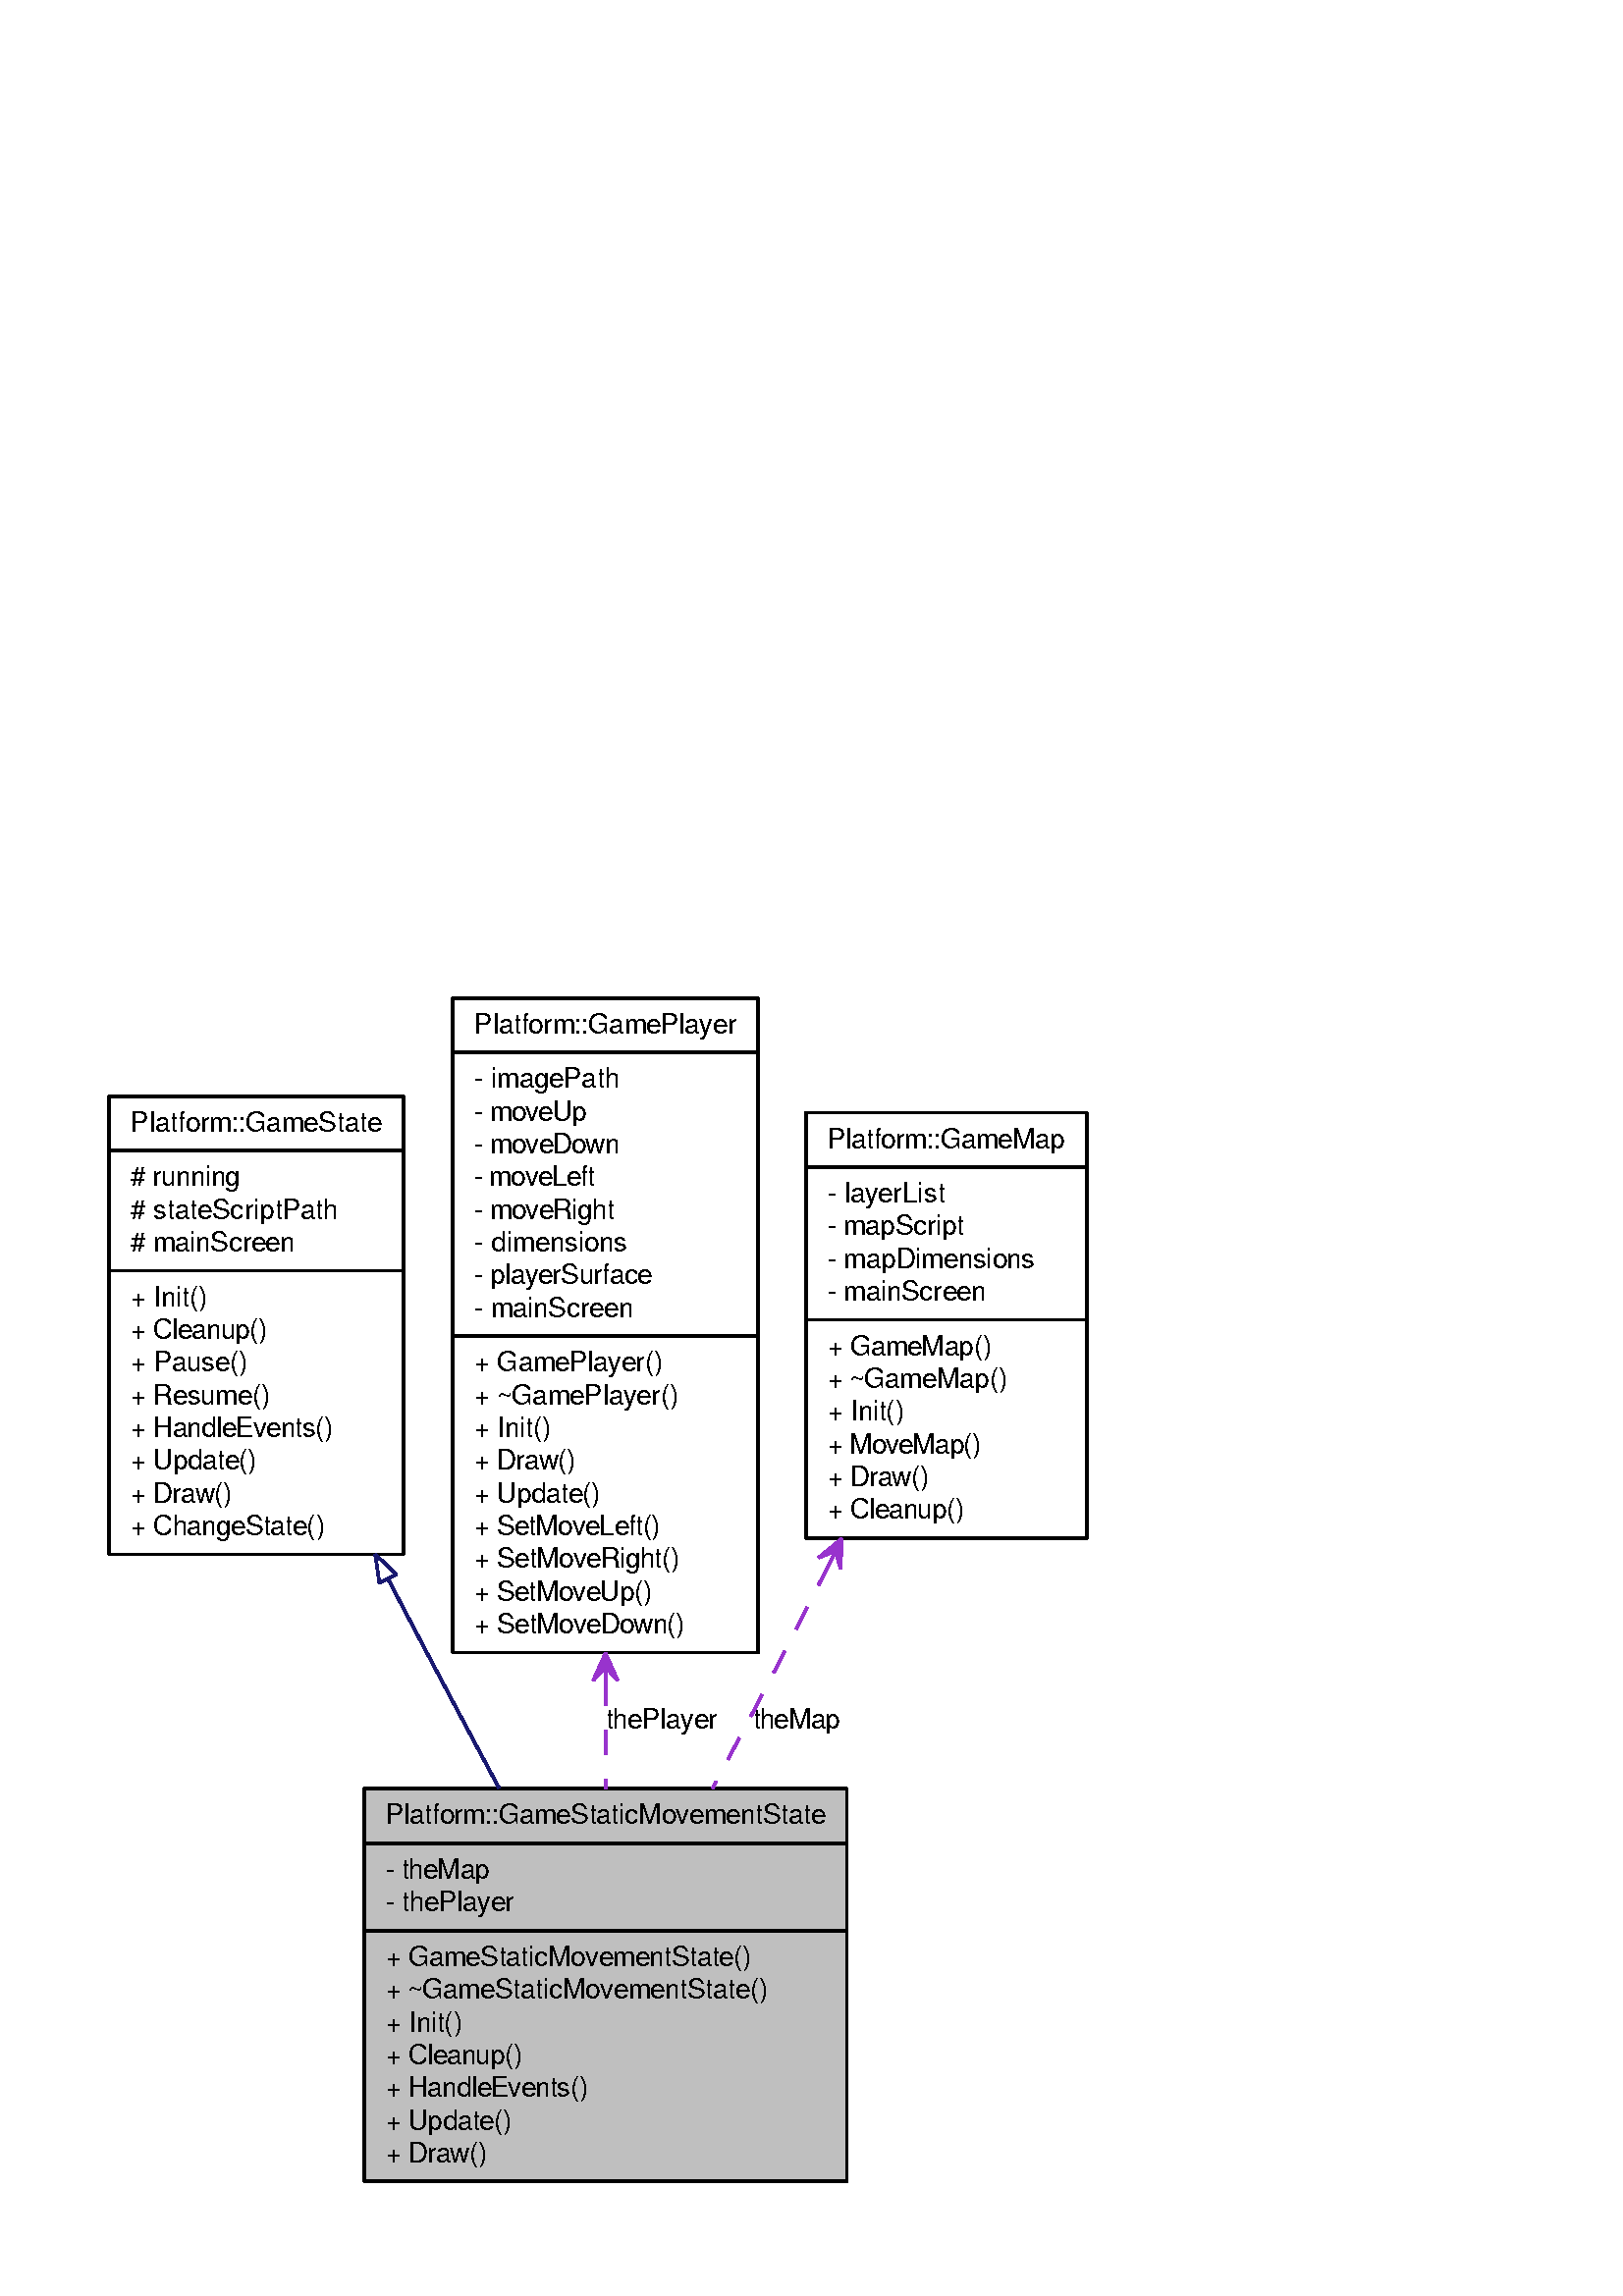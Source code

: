 %!PS-Adobe-3.0
%%Pages: (atend)
%%BoundingBox: (atend)
%%EndComments
save
%%BeginProlog
/DotDict 200 dict def
DotDict begin

/setupLatin1 {
mark
/EncodingVector 256 array def
 EncodingVector 0

ISOLatin1Encoding 0 255 getinterval putinterval
EncodingVector 45 /hyphen put

% Set up ISO Latin 1 character encoding
/starnetISO {
        dup dup findfont dup length dict begin
        { 1 index /FID ne { def }{ pop pop } ifelse
        } forall
        /Encoding EncodingVector def
        currentdict end definefont
} def
/Times-Roman starnetISO def
/Times-Italic starnetISO def
/Times-Bold starnetISO def
/Times-BoldItalic starnetISO def
/Helvetica starnetISO def
/Helvetica-Oblique starnetISO def
/Helvetica-Bold starnetISO def
/Helvetica-BoldOblique starnetISO def
/Courier starnetISO def
/Courier-Oblique starnetISO def
/Courier-Bold starnetISO def
/Courier-BoldOblique starnetISO def
cleartomark
} bind def

%%BeginResource: procset graphviz 0 0
/coord-font-family /Times-Roman def
/default-font-family /Times-Roman def
/coordfont coord-font-family findfont 8 scalefont def

/InvScaleFactor 1.0 def
/set_scale {
       dup 1 exch div /InvScaleFactor exch def
       scale
} bind def

% styles
/solid { [] 0 setdash } bind def
/dashed { [9 InvScaleFactor mul dup ] 0 setdash } bind def
/dotted { [1 InvScaleFactor mul 6 InvScaleFactor mul] 0 setdash } bind def
/invis {/fill {newpath} def /stroke {newpath} def /show {pop newpath} def} bind def
/bold { 2 setlinewidth } bind def
/filled { } bind def
/unfilled { } bind def
/rounded { } bind def
/diagonals { } bind def

% hooks for setting color 
/nodecolor { sethsbcolor } bind def
/edgecolor { sethsbcolor } bind def
/graphcolor { sethsbcolor } bind def
/nopcolor {pop pop pop} bind def

/beginpage {	% i j npages
	/npages exch def
	/j exch def
	/i exch def
	/str 10 string def
	npages 1 gt {
		gsave
			coordfont setfont
			0 0 moveto
			(\() show i str cvs show (,) show j str cvs show (\)) show
		grestore
	} if
} bind def

/set_font {
	findfont exch
	scalefont setfont
} def

% draw text fitted to its expected width
/alignedtext {			% width text
	/text exch def
	/width exch def
	gsave
		width 0 gt {
			[] 0 setdash
			text stringwidth pop width exch sub text length div 0 text ashow
		} if
	grestore
} def

/boxprim {				% xcorner ycorner xsize ysize
		4 2 roll
		moveto
		2 copy
		exch 0 rlineto
		0 exch rlineto
		pop neg 0 rlineto
		closepath
} bind def

/ellipse_path {
	/ry exch def
	/rx exch def
	/y exch def
	/x exch def
	matrix currentmatrix
	newpath
	x y translate
	rx ry scale
	0 0 1 0 360 arc
	setmatrix
} bind def

/endpage { showpage } bind def
/showpage { } def

/layercolorseq
	[	% layer color sequence - darkest to lightest
		[0 0 0]
		[.2 .8 .8]
		[.4 .8 .8]
		[.6 .8 .8]
		[.8 .8 .8]
	]
def

/layerlen layercolorseq length def

/setlayer {/maxlayer exch def /curlayer exch def
	layercolorseq curlayer 1 sub layerlen mod get
	aload pop sethsbcolor
	/nodecolor {nopcolor} def
	/edgecolor {nopcolor} def
	/graphcolor {nopcolor} def
} bind def

/onlayer { curlayer ne {invis} if } def

/onlayers {
	/myupper exch def
	/mylower exch def
	curlayer mylower lt
	curlayer myupper gt
	or
	{invis} if
} def

/curlayer 0 def

%%EndResource
%%EndProlog
%%BeginSetup
14 default-font-family set_font
1 setmiterlimit
% /arrowlength 10 def
% /arrowwidth 5 def

% make sure pdfmark is harmless for PS-interpreters other than Distiller
/pdfmark where {pop} {userdict /pdfmark /cleartomark load put} ifelse
% make '<<' and '>>' safe on PS Level 1 devices
/languagelevel where {pop languagelevel}{1} ifelse
2 lt {
    userdict (<<) cvn ([) cvn load put
    userdict (>>) cvn ([) cvn load put
} if

%%EndSetup
setupLatin1
%%Page: 1 1
%%PageBoundingBox: 36 36 402 480
%%PageOrientation: Portrait
0 0 1 beginpage
gsave
36 36 366 444 boxprim clip newpath
1 1 set_scale 0 rotate 40 41 translate
% Node1
gsave
0 0 0.749 nodecolor
newpath 93.5 1 moveto
93.5 145 lineto
270.5 145 lineto
270.5 1 lineto
closepath fill
1 setlinewidth
filled
0 0 0 nodecolor
newpath 93.5 1 moveto
93.5 145 lineto
270.5 145 lineto
270.5 1 lineto
closepath stroke
0 0 0 nodecolor
10 /FreeSans set_font
101.5 132 moveto 161 (Platform::GameStaticMovementState) alignedtext
1 setlinewidth
filled
0 0 0 nodecolor
newpath 93.5 125 moveto
270.5 125 lineto
stroke
0 0 0 nodecolor
10 /FreeSans set_font
101.5 112 moveto 38 (- theMap) alignedtext
0 0 0 nodecolor
10 /FreeSans set_font
101.5 100 moveto 47 (- thePlayer) alignedtext
1 setlinewidth
filled
0 0 0 nodecolor
newpath 93.5 93 moveto
270.5 93 lineto
stroke
0 0 0 nodecolor
10 /FreeSans set_font
101.5 80 moveto 134 (+ GameStaticMovementState\(\)) alignedtext
0 0 0 nodecolor
10 /FreeSans set_font
101.5 68 moveto 140 (+ ~GameStaticMovementState\(\)) alignedtext
0 0 0 nodecolor
10 /FreeSans set_font
101.5 56 moveto 28 (+ Init\(\)) alignedtext
0 0 0 nodecolor
10 /FreeSans set_font
101.5 44 moveto 50 (+ Cleanup\(\)) alignedtext
0 0 0 nodecolor
10 /FreeSans set_font
101.5 32 moveto 74 (+ HandleEvents\(\)) alignedtext
0 0 0 nodecolor
10 /FreeSans set_font
101.5 20 moveto 46 (+ Update\(\)) alignedtext
0 0 0 nodecolor
10 /FreeSans set_font
101.5 8 moveto 37 (+ Draw\(\)) alignedtext
grestore
% Node2
gsave
[ /Rect [ 0 230.5 108 399.5 ]
  /Border [ 0 0 0 ]
  /Action << /Subtype /URI /URI ($d4/d4f/class_platform_1_1_game_state.html) >>
  /Subtype /Link
/ANN pdfmark
0 0 1 nodecolor
newpath 0 231 moveto
0 399 lineto
108 399 lineto
108 231 lineto
closepath fill
1 setlinewidth
filled
0 0 0 nodecolor
newpath 0 231 moveto
0 399 lineto
108 399 lineto
108 231 lineto
closepath stroke
0 0 0 nodecolor
10 /FreeSans set_font
8 386 moveto 92 (Platform::GameState) alignedtext
1 setlinewidth
filled
0 0 0 nodecolor
newpath 0 379 moveto
108 379 lineto
stroke
0 0 0 nodecolor
10 /FreeSans set_font
8 366 moveto 40 (# running) alignedtext
0 0 0 nodecolor
10 /FreeSans set_font
8 354 moveto 76 (# stateScriptPath) alignedtext
0 0 0 nodecolor
10 /FreeSans set_font
8 342 moveto 60 (# mainScreen) alignedtext
1 setlinewidth
filled
0 0 0 nodecolor
newpath 0 335 moveto
108 335 lineto
stroke
0 0 0 nodecolor
10 /FreeSans set_font
8 322 moveto 28 (+ Init\(\)) alignedtext
0 0 0 nodecolor
10 /FreeSans set_font
8 310 moveto 50 (+ Cleanup\(\)) alignedtext
0 0 0 nodecolor
10 /FreeSans set_font
8 298 moveto 43 (+ Pause\(\)) alignedtext
0 0 0 nodecolor
10 /FreeSans set_font
8 286 moveto 51 (+ Resume\(\)) alignedtext
0 0 0 nodecolor
10 /FreeSans set_font
8 274 moveto 74 (+ HandleEvents\(\)) alignedtext
0 0 0 nodecolor
10 /FreeSans set_font
8 262 moveto 46 (+ Update\(\)) alignedtext
0 0 0 nodecolor
10 /FreeSans set_font
8 250 moveto 37 (+ Draw\(\)) alignedtext
0 0 0 nodecolor
10 /FreeSans set_font
8 238 moveto 71 (+ ChangeState\(\)) alignedtext
grestore
% Node2->Node1
gsave
1 setlinewidth
solid
0.667 0.776 0.439 edgecolor
newpath 102.31 221.92 moveto
107.25 212.48 112.22 203.04 117 194 curveto
125.36 178.19 134.4 161.26 143.01 145.22 curveto
stroke
1 setlinewidth
solid
0.667 0.776 0.439 edgecolor
newpath 99.11 220.47 moveto
97.58 230.96 lineto
105.32 223.72 lineto
closepath stroke
grestore
% Node3
gsave
[ /Rect [ 126 194.5 238 435.5 ]
  /Border [ 0 0 0 ]
  /Action << /Subtype /URI /URI ($d4/d4e/class_platform_1_1_game_player.html) >>
  /Subtype /Link
/ANN pdfmark
0 0 1 nodecolor
newpath 126 195 moveto
126 435 lineto
238 435 lineto
238 195 lineto
closepath fill
1 setlinewidth
filled
0 0 0 nodecolor
newpath 126 195 moveto
126 435 lineto
238 435 lineto
238 195 lineto
closepath stroke
0 0 0 nodecolor
10 /FreeSans set_font
134 422 moveto 96 (Platform::GamePlayer) alignedtext
1 setlinewidth
filled
0 0 0 nodecolor
newpath 126 415 moveto
238 415 lineto
stroke
0 0 0 nodecolor
10 /FreeSans set_font
134 402 moveto 53 (- imagePath) alignedtext
0 0 0 nodecolor
10 /FreeSans set_font
134 390 moveto 41 (- moveUp) alignedtext
0 0 0 nodecolor
10 /FreeSans set_font
134 378 moveto 53 (- moveDown) alignedtext
0 0 0 nodecolor
10 /FreeSans set_font
134 366 moveto 44 (- moveLeft) alignedtext
0 0 0 nodecolor
10 /FreeSans set_font
134 354 moveto 51 (- moveRight) alignedtext
0 0 0 nodecolor
10 /FreeSans set_font
134 342 moveto 56 (- dimensions) alignedtext
0 0 0 nodecolor
10 /FreeSans set_font
134 330 moveto 65 (- playerSurface) alignedtext
0 0 0 nodecolor
10 /FreeSans set_font
134 318 moveto 58 (- mainScreen) alignedtext
1 setlinewidth
filled
0 0 0 nodecolor
newpath 126 311 moveto
238 311 lineto
stroke
0 0 0 nodecolor
10 /FreeSans set_font
134 298 moveto 69 (+ GamePlayer\(\)) alignedtext
0 0 0 nodecolor
10 /FreeSans set_font
134 286 moveto 75 (+ ~GamePlayer\(\)) alignedtext
0 0 0 nodecolor
10 /FreeSans set_font
134 274 moveto 28 (+ Init\(\)) alignedtext
0 0 0 nodecolor
10 /FreeSans set_font
134 262 moveto 37 (+ Draw\(\)) alignedtext
0 0 0 nodecolor
10 /FreeSans set_font
134 250 moveto 46 (+ Update\(\)) alignedtext
0 0 0 nodecolor
10 /FreeSans set_font
134 238 moveto 68 (+ SetMoveLeft\(\)) alignedtext
0 0 0 nodecolor
10 /FreeSans set_font
134 226 moveto 75 (+ SetMoveRight\(\)) alignedtext
0 0 0 nodecolor
10 /FreeSans set_font
134 214 moveto 65 (+ SetMoveUp\(\)) alignedtext
0 0 0 nodecolor
10 /FreeSans set_font
134 202 moveto 77 (+ SetMoveDown\(\)) alignedtext
grestore
% Node3->Node1
gsave
1 setlinewidth
dashed
0.776 0.753 0.804 edgecolor
newpath 182 184.38 moveto
182 170.9 182 157.58 182 145.1 curveto
stroke
0.776 0.753 0.804 edgecolor
newpath 182 194.71 moveto
177.5 184.71 lineto
182 189.71 lineto
182 184.71 lineto
182 184.71 lineto
182 184.71 lineto
182 189.71 lineto
186.5 184.71 lineto
182 194.71 lineto
closepath fill
1 setlinewidth
solid
0.776 0.753 0.804 edgecolor
newpath 182 194.71 moveto
177.5 184.71 lineto
182 189.71 lineto
182 184.71 lineto
182 184.71 lineto
182 184.71 lineto
182 189.71 lineto
186.5 184.71 lineto
182 194.71 lineto
closepath stroke
0 0 0 edgecolor
10 /FreeSans set_font
182 167 moveto 41 (thePlayer) alignedtext
grestore
% Node4
gsave
[ /Rect [ 256 236.5 358 393.5 ]
  /Border [ 0 0 0 ]
  /Action << /Subtype /URI /URI ($de/db6/class_platform_1_1_game_map.html) >>
  /Subtype /Link
/ANN pdfmark
0 0 1 nodecolor
newpath 255.5 237 moveto
255.5 393 lineto
358.5 393 lineto
358.5 237 lineto
closepath fill
1 setlinewidth
filled
0 0 0 nodecolor
newpath 255.5 237 moveto
255.5 393 lineto
358.5 393 lineto
358.5 237 lineto
closepath stroke
0 0 0 nodecolor
10 /FreeSans set_font
263.5 380 moveto 87 (Platform::GameMap) alignedtext
1 setlinewidth
filled
0 0 0 nodecolor
newpath 255.5 373 moveto
358.5 373 lineto
stroke
0 0 0 nodecolor
10 /FreeSans set_font
263.5 360 moveto 43 (- layerList) alignedtext
0 0 0 nodecolor
10 /FreeSans set_font
263.5 348 moveto 50 (- mapScript) alignedtext
0 0 0 nodecolor
10 /FreeSans set_font
263.5 336 moveto 76 (- mapDimensions) alignedtext
0 0 0 nodecolor
10 /FreeSans set_font
263.5 324 moveto 58 (- mainScreen) alignedtext
1 setlinewidth
filled
0 0 0 nodecolor
newpath 255.5 317 moveto
358.5 317 lineto
stroke
0 0 0 nodecolor
10 /FreeSans set_font
263.5 304 moveto 60 (+ GameMap\(\)) alignedtext
0 0 0 nodecolor
10 /FreeSans set_font
263.5 292 moveto 66 (+ ~GameMap\(\)) alignedtext
0 0 0 nodecolor
10 /FreeSans set_font
263.5 280 moveto 28 (+ Init\(\)) alignedtext
0 0 0 nodecolor
10 /FreeSans set_font
263.5 268 moveto 56 (+ MoveMap\(\)) alignedtext
0 0 0 nodecolor
10 /FreeSans set_font
263.5 256 moveto 37 (+ Draw\(\)) alignedtext
0 0 0 nodecolor
10 /FreeSans set_font
263.5 244 moveto 50 (+ Cleanup\(\)) alignedtext
grestore
% Node4->Node1
gsave
1 setlinewidth
dashed
0.776 0.753 0.804 edgecolor
newpath 264.1 227.64 moveto
258.41 216.29 252.6 204.85 247 194 curveto
238.79 178.11 229.82 161.14 221.23 145.1 curveto
stroke
0.776 0.753 0.804 edgecolor
newpath 268.64 236.7 moveto
260.14 229.78 lineto
266.4 232.23 lineto
264.16 227.76 lineto
264.16 227.76 lineto
264.16 227.76 lineto
266.4 232.23 lineto
268.19 225.75 lineto
268.64 236.7 lineto
closepath fill
1 setlinewidth
solid
0.776 0.753 0.804 edgecolor
newpath 268.64 236.7 moveto
260.14 229.78 lineto
266.4 232.23 lineto
264.16 227.76 lineto
264.16 227.76 lineto
264.16 227.76 lineto
266.4 232.23 lineto
268.19 225.75 lineto
268.64 236.7 lineto
closepath stroke
0 0 0 edgecolor
10 /FreeSans set_font
236 167 moveto 32 (theMap) alignedtext
grestore
endpage
showpage
grestore
%%PageTrailer
%%EndPage: 1
%%Trailer
%%Pages: 1
%%BoundingBox: 36 36 402 480
end
restore
%%EOF
